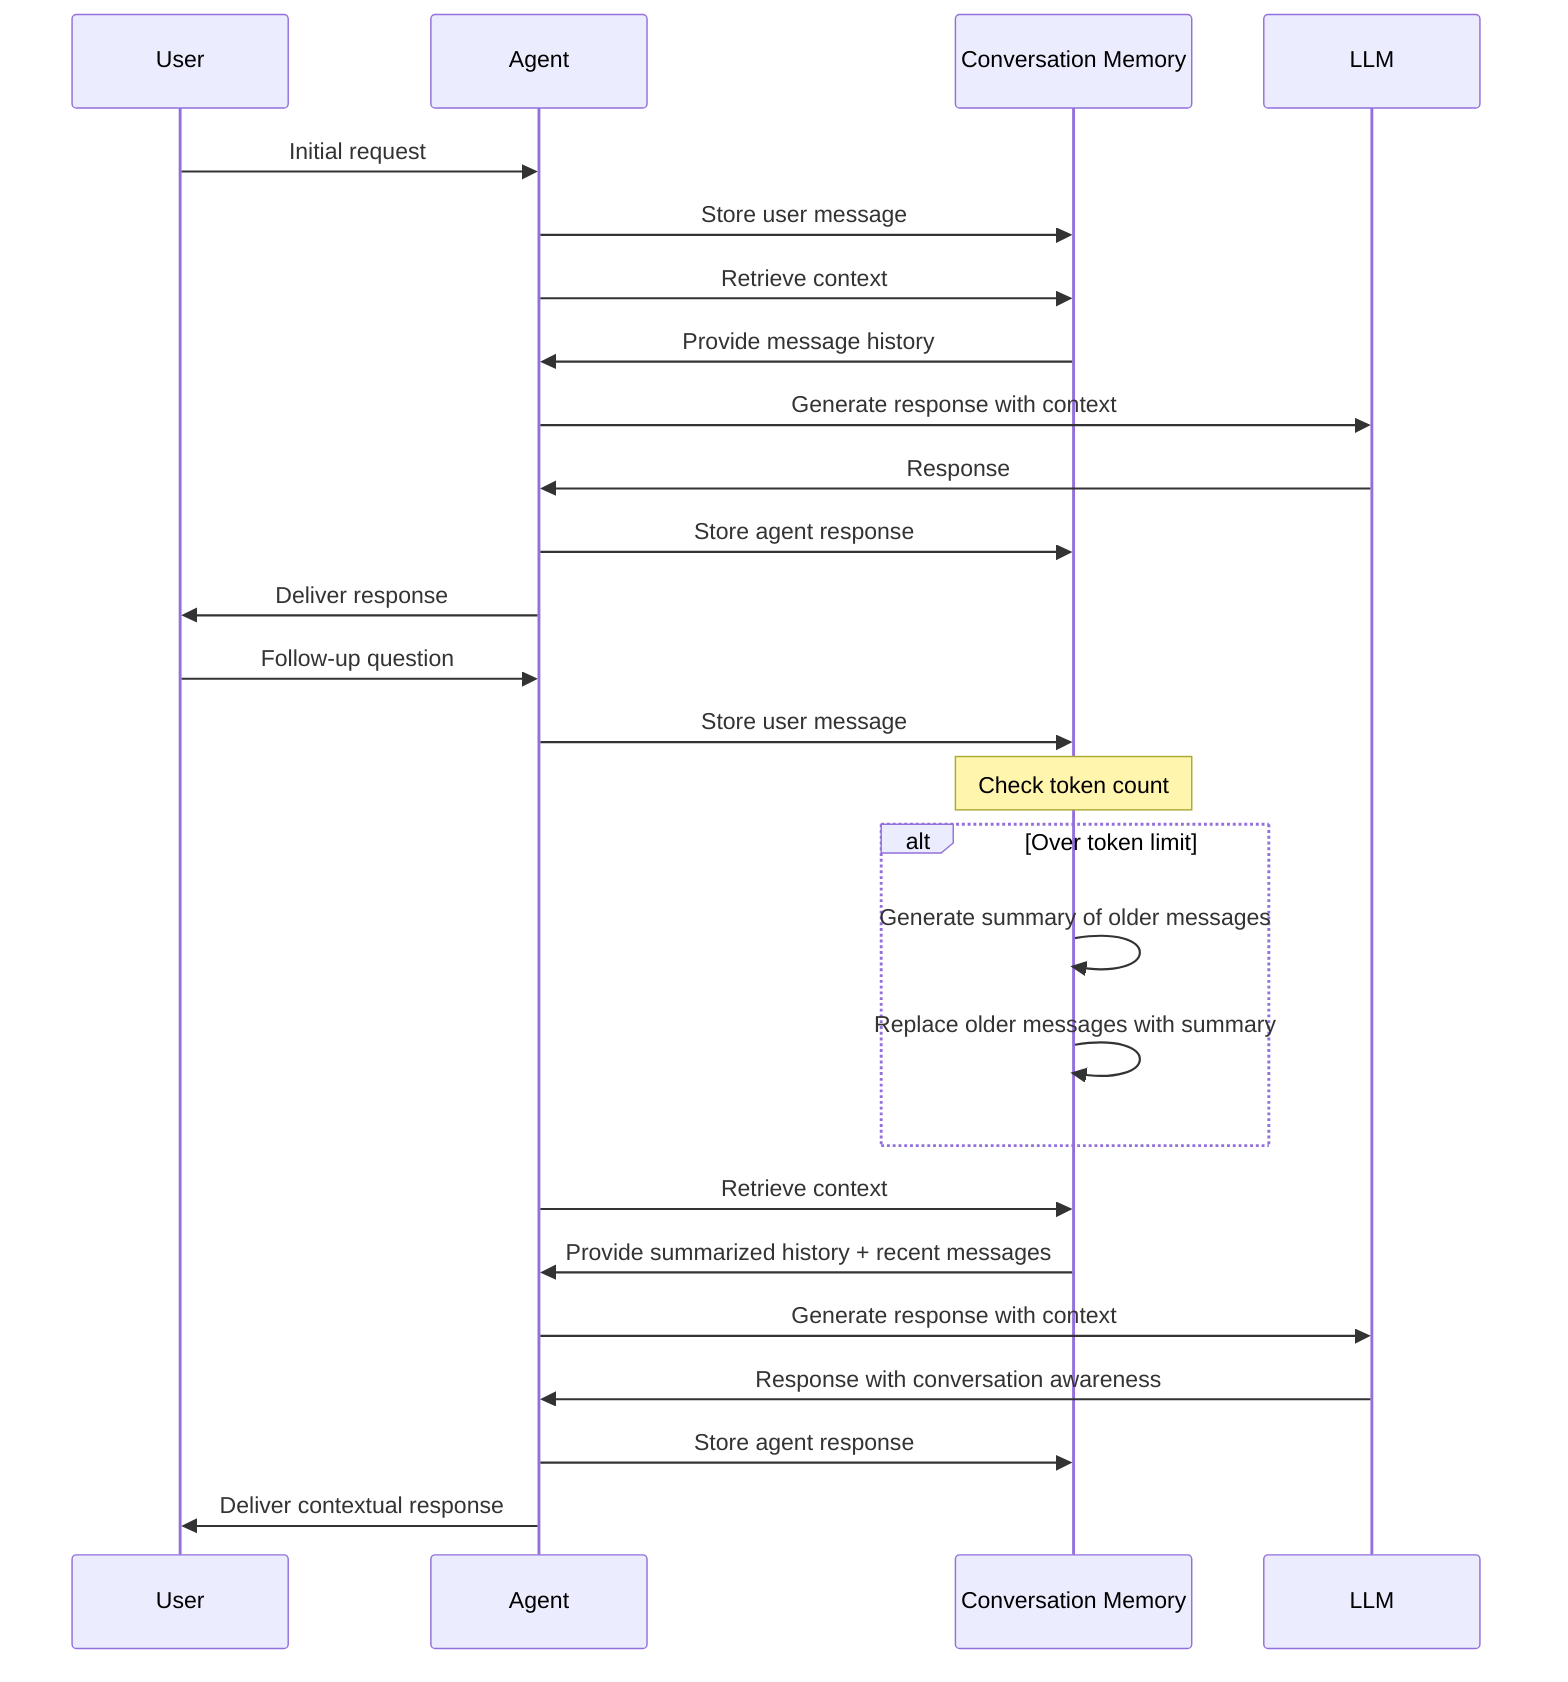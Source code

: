 sequenceDiagram
    participant User
    participant Agent
    participant CM as Conversation Memory
    participant LLM

    User->>Agent: Initial request
    Agent->>CM: Store user message
    Agent->>CM: Retrieve context
    CM->>Agent: Provide message history
    Agent->>LLM: Generate response with context
    LLM->>Agent: Response
    Agent->>CM: Store agent response
    Agent->>User: Deliver response

    User->>Agent: Follow-up question
    Agent->>CM: Store user message

    Note over CM: Check token count
    alt Over token limit
        CM->>CM: Generate summary of older messages
        CM->>CM: Replace older messages with summary
    end

    Agent->>CM: Retrieve context
    CM->>Agent: Provide summarized history + recent messages
    Agent->>LLM: Generate response with context
    LLM->>Agent: Response with conversation awareness
    Agent->>CM: Store agent response
    Agent->>User: Deliver contextual response